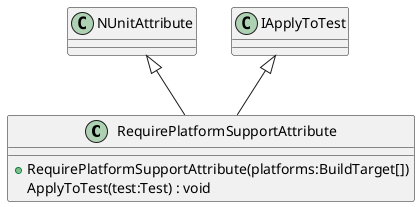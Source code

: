 @startuml
class RequirePlatformSupportAttribute {
    + RequirePlatformSupportAttribute(platforms:BuildTarget[])
    ApplyToTest(test:Test) : void
}
NUnitAttribute <|-- RequirePlatformSupportAttribute
IApplyToTest <|-- RequirePlatformSupportAttribute
@enduml

